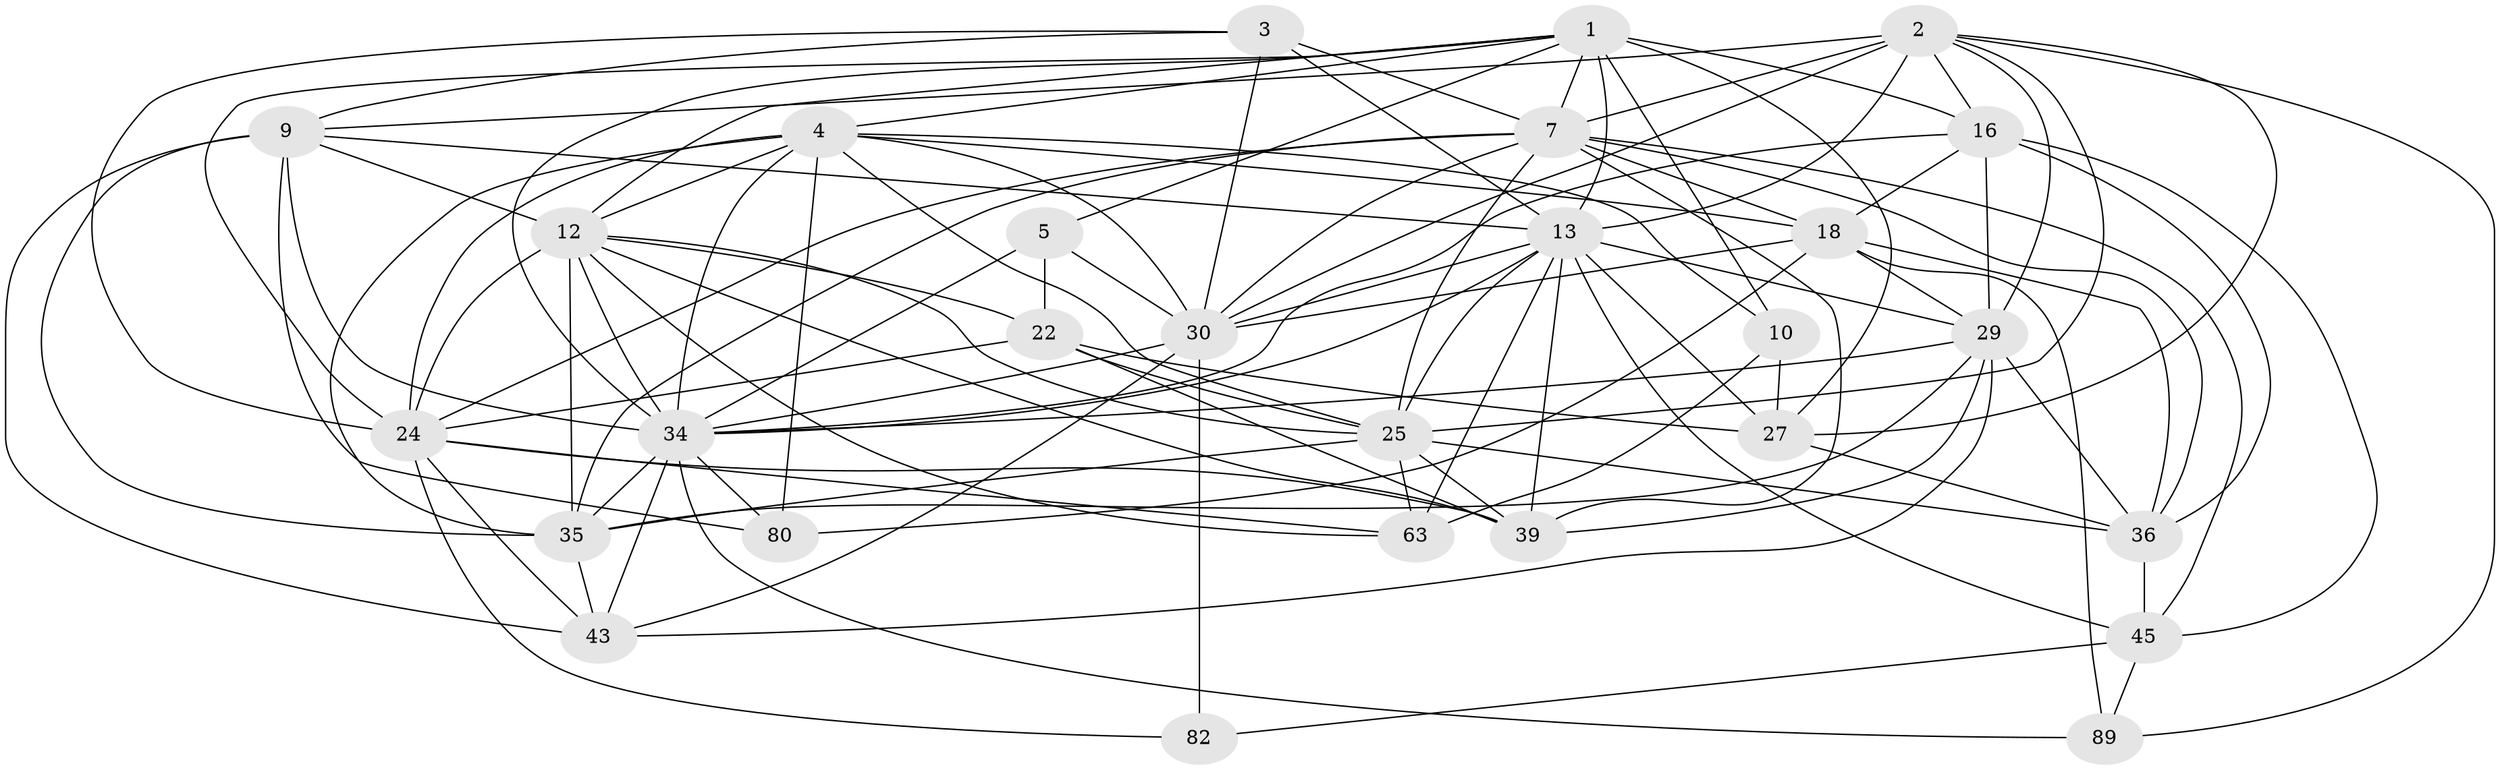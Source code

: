 // original degree distribution, {4: 1.0}
// Generated by graph-tools (version 1.1) at 2025/20/03/04/25 18:20:50]
// undirected, 28 vertices, 106 edges
graph export_dot {
graph [start="1"]
  node [color=gray90,style=filled];
  1 [super="+78+11"];
  2 [super="+14+76+6"];
  3 [super="+26"];
  4 [super="+19"];
  5 [super="+44+88"];
  7 [super="+28+8+42"];
  9 [super="+61+73"];
  10 [super="+40"];
  12 [super="+51+15"];
  13 [super="+21+74+70"];
  16 [super="+17"];
  18 [super="+54+47"];
  22 [super="+57+75"];
  24 [super="+71+32+52"];
  25 [super="+33"];
  27 [super="+31"];
  29 [super="+48+56+41"];
  30 [super="+58+53"];
  34 [super="+50+37+65+55"];
  35 [super="+62+67"];
  36 [super="+81"];
  39 [super="+49+60"];
  43 [super="+66"];
  45 [super="+69"];
  63 [super="+68"];
  80;
  82;
  89;
  1 -- 13;
  1 -- 16 [weight=2];
  1 -- 24;
  1 -- 27;
  1 -- 10 [weight=2];
  1 -- 5;
  1 -- 7;
  1 -- 34;
  1 -- 12;
  1 -- 4;
  2 -- 13 [weight=2];
  2 -- 89;
  2 -- 25;
  2 -- 7 [weight=2];
  2 -- 27;
  2 -- 29 [weight=2];
  2 -- 16;
  2 -- 30;
  2 -- 9;
  3 -- 13 [weight=2];
  3 -- 24;
  3 -- 7;
  3 -- 30;
  3 -- 9;
  4 -- 10;
  4 -- 12;
  4 -- 35;
  4 -- 80;
  4 -- 18;
  4 -- 24;
  4 -- 25;
  4 -- 30;
  4 -- 34;
  5 -- 22 [weight=3];
  5 -- 30 [weight=2];
  5 -- 34 [weight=2];
  7 -- 24;
  7 -- 35;
  7 -- 25;
  7 -- 18;
  7 -- 36;
  7 -- 39;
  7 -- 30;
  7 -- 45;
  9 -- 80;
  9 -- 35;
  9 -- 13;
  9 -- 12;
  9 -- 34;
  9 -- 43;
  10 -- 27;
  10 -- 63 [weight=2];
  12 -- 22;
  12 -- 24;
  12 -- 39;
  12 -- 34;
  12 -- 35;
  12 -- 25;
  12 -- 63;
  13 -- 39;
  13 -- 27;
  13 -- 29;
  13 -- 63;
  13 -- 25;
  13 -- 45;
  13 -- 30;
  13 -- 34;
  16 -- 45;
  16 -- 34;
  16 -- 18;
  16 -- 36;
  16 -- 29;
  18 -- 80;
  18 -- 89;
  18 -- 36;
  18 -- 30;
  18 -- 29;
  22 -- 27;
  22 -- 24;
  22 -- 25;
  22 -- 39;
  24 -- 43;
  24 -- 63;
  24 -- 82;
  24 -- 39;
  25 -- 63;
  25 -- 36;
  25 -- 35;
  25 -- 39;
  27 -- 36;
  29 -- 39 [weight=2];
  29 -- 36 [weight=2];
  29 -- 35;
  29 -- 34;
  29 -- 43;
  30 -- 82 [weight=2];
  30 -- 34;
  30 -- 43;
  34 -- 89;
  34 -- 43;
  34 -- 80;
  34 -- 35;
  35 -- 43;
  36 -- 45;
  45 -- 89;
  45 -- 82;
}
